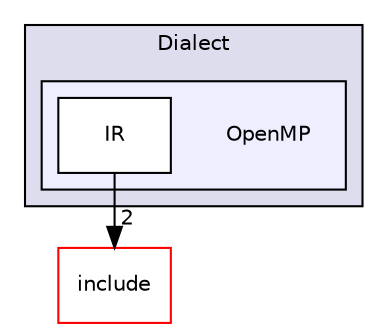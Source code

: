 digraph "lib/Dialect/OpenMP" {
  bgcolor=transparent;
  compound=true
  node [ fontsize="10", fontname="Helvetica"];
  edge [ labelfontsize="10", labelfontname="Helvetica"];
  subgraph clusterdir_1a25ec519b6c1121408b67cc33ce3f15 {
    graph [ bgcolor="#ddddee", pencolor="black", label="Dialect" fontname="Helvetica", fontsize="10", URL="dir_1a25ec519b6c1121408b67cc33ce3f15.html"]
  subgraph clusterdir_4c9fc0ddc0f0f93d0beee2f04ae906e8 {
    graph [ bgcolor="#eeeeff", pencolor="black", label="" URL="dir_4c9fc0ddc0f0f93d0beee2f04ae906e8.html"];
    dir_4c9fc0ddc0f0f93d0beee2f04ae906e8 [shape=plaintext label="OpenMP"];
    dir_07e22d97e447376ae2f1790a5d1668f9 [shape=box label="IR" color="black" fillcolor="white" style="filled" URL="dir_07e22d97e447376ae2f1790a5d1668f9.html"];
  }
  }
  dir_d44c64559bbebec7f509842c48db8b23 [shape=box label="include" color="red" URL="dir_d44c64559bbebec7f509842c48db8b23.html"];
  dir_07e22d97e447376ae2f1790a5d1668f9->dir_d44c64559bbebec7f509842c48db8b23 [headlabel="2", labeldistance=1.5 headhref="dir_000093_000000.html"];
}
